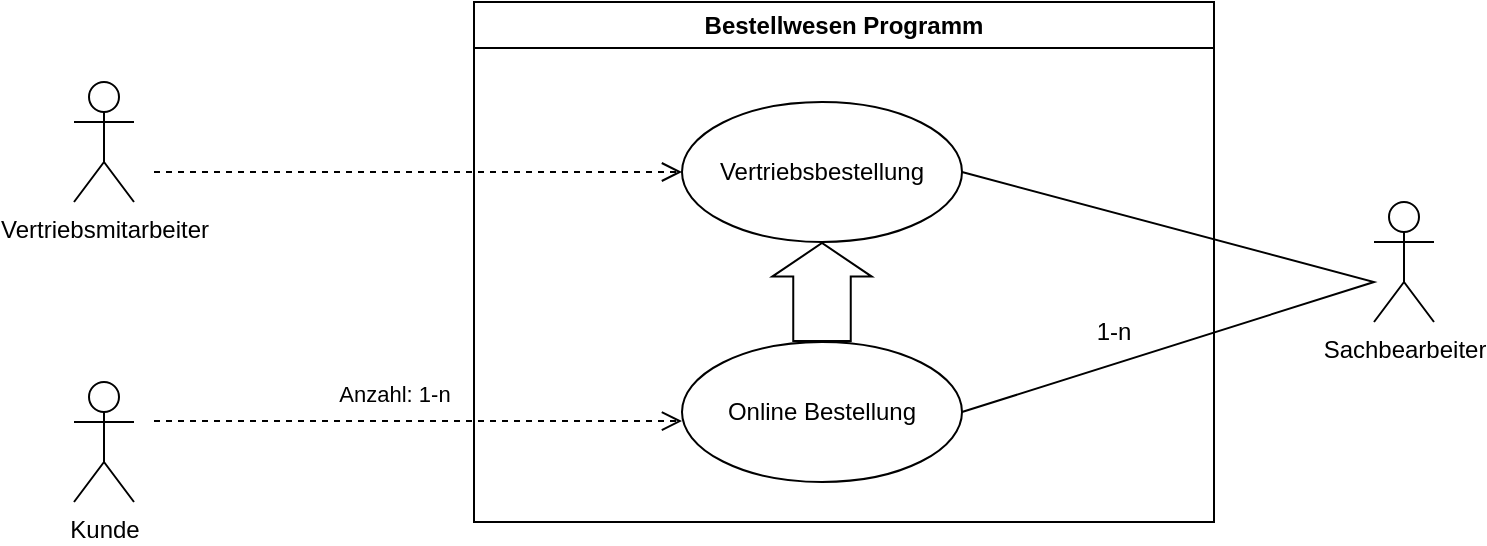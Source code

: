 <mxfile version="20.6.0" type="github">
  <diagram id="i_xCc1fszCO9TdOkeTIZ" name="Seite-1">
    <mxGraphModel dx="1243" dy="847" grid="1" gridSize="10" guides="1" tooltips="1" connect="1" arrows="1" fold="1" page="1" pageScale="1" pageWidth="827" pageHeight="1169" math="0" shadow="0">
      <root>
        <mxCell id="0" />
        <mxCell id="1" parent="0" />
        <mxCell id="_2t89EGbcpDXPEptHGgq-1" value="Bestellwesen Programm" style="swimlane;whiteSpace=wrap;html=1;" vertex="1" parent="1">
          <mxGeometry x="240" y="40" width="370" height="260" as="geometry" />
        </mxCell>
        <mxCell id="_2t89EGbcpDXPEptHGgq-4" value="Vertriebsbestellung" style="ellipse;whiteSpace=wrap;html=1;" vertex="1" parent="_2t89EGbcpDXPEptHGgq-1">
          <mxGeometry x="104" y="50" width="140" height="70" as="geometry" />
        </mxCell>
        <mxCell id="_2t89EGbcpDXPEptHGgq-22" value="Online Bestellung&lt;br&gt;" style="ellipse;whiteSpace=wrap;html=1;" vertex="1" parent="_2t89EGbcpDXPEptHGgq-1">
          <mxGeometry x="104" y="170" width="140" height="70" as="geometry" />
        </mxCell>
        <mxCell id="_2t89EGbcpDXPEptHGgq-26" value="" style="shape=flexArrow;endArrow=classic;html=1;rounded=0;width=28.75;endSize=5.262;entryX=0.5;entryY=1;entryDx=0;entryDy=0;exitX=0.5;exitY=0;exitDx=0;exitDy=0;" edge="1" parent="_2t89EGbcpDXPEptHGgq-1" source="_2t89EGbcpDXPEptHGgq-22" target="_2t89EGbcpDXPEptHGgq-4">
          <mxGeometry width="50" height="50" relative="1" as="geometry">
            <mxPoint x="172" y="170" as="sourcePoint" />
            <mxPoint x="172" y="130" as="targetPoint" />
          </mxGeometry>
        </mxCell>
        <mxCell id="_2t89EGbcpDXPEptHGgq-27" value="" style="endArrow=none;html=1;rounded=0;entryX=1;entryY=0.5;entryDx=0;entryDy=0;exitX=1;exitY=0.5;exitDx=0;exitDy=0;" edge="1" parent="_2t89EGbcpDXPEptHGgq-1" source="_2t89EGbcpDXPEptHGgq-22" target="_2t89EGbcpDXPEptHGgq-4">
          <mxGeometry width="50" height="50" relative="1" as="geometry">
            <mxPoint x="130" y="140" as="sourcePoint" />
            <mxPoint x="180" y="90" as="targetPoint" />
            <Array as="points">
              <mxPoint x="450" y="140" />
            </Array>
          </mxGeometry>
        </mxCell>
        <mxCell id="_2t89EGbcpDXPEptHGgq-32" value="1-n" style="text;html=1;strokeColor=none;fillColor=none;align=center;verticalAlign=middle;whiteSpace=wrap;rounded=0;" vertex="1" parent="_2t89EGbcpDXPEptHGgq-1">
          <mxGeometry x="290" y="150" width="60" height="30" as="geometry" />
        </mxCell>
        <mxCell id="_2t89EGbcpDXPEptHGgq-2" value="Vertriebsmitarbeiter" style="shape=umlActor;verticalLabelPosition=bottom;verticalAlign=top;html=1;outlineConnect=0;" vertex="1" parent="1">
          <mxGeometry x="40" y="80" width="30" height="60" as="geometry" />
        </mxCell>
        <mxCell id="_2t89EGbcpDXPEptHGgq-15" value="Sachbearbeiter&lt;br&gt;" style="shape=umlActor;verticalLabelPosition=bottom;verticalAlign=top;html=1;" vertex="1" parent="1">
          <mxGeometry x="690" y="140" width="30" height="60" as="geometry" />
        </mxCell>
        <mxCell id="_2t89EGbcpDXPEptHGgq-21" value="" style="endArrow=open;startArrow=none;endFill=0;startFill=0;endSize=8;html=1;verticalAlign=bottom;dashed=1;labelBackgroundColor=none;rounded=0;entryX=0;entryY=0.5;entryDx=0;entryDy=0;" edge="1" parent="1" target="_2t89EGbcpDXPEptHGgq-4">
          <mxGeometry x="-0.091" y="5" width="160" relative="1" as="geometry">
            <mxPoint x="80" y="125" as="sourcePoint" />
            <mxPoint x="240" y="120" as="targetPoint" />
            <mxPoint as="offset" />
          </mxGeometry>
        </mxCell>
        <mxCell id="_2t89EGbcpDXPEptHGgq-24" value="Anzahl: 1-n" style="endArrow=open;startArrow=none;endFill=0;startFill=0;endSize=8;html=1;verticalAlign=bottom;dashed=1;labelBackgroundColor=none;rounded=0;entryX=0;entryY=0.5;entryDx=0;entryDy=0;" edge="1" parent="1">
          <mxGeometry x="-0.091" y="5" width="160" relative="1" as="geometry">
            <mxPoint x="80" y="249.52" as="sourcePoint" />
            <mxPoint x="344" y="249.52" as="targetPoint" />
            <mxPoint as="offset" />
          </mxGeometry>
        </mxCell>
        <mxCell id="_2t89EGbcpDXPEptHGgq-3" value="Kunde" style="shape=umlActor;verticalLabelPosition=bottom;verticalAlign=top;html=1;outlineConnect=0;" vertex="1" parent="1">
          <mxGeometry x="40" y="230" width="30" height="60" as="geometry" />
        </mxCell>
      </root>
    </mxGraphModel>
  </diagram>
</mxfile>
